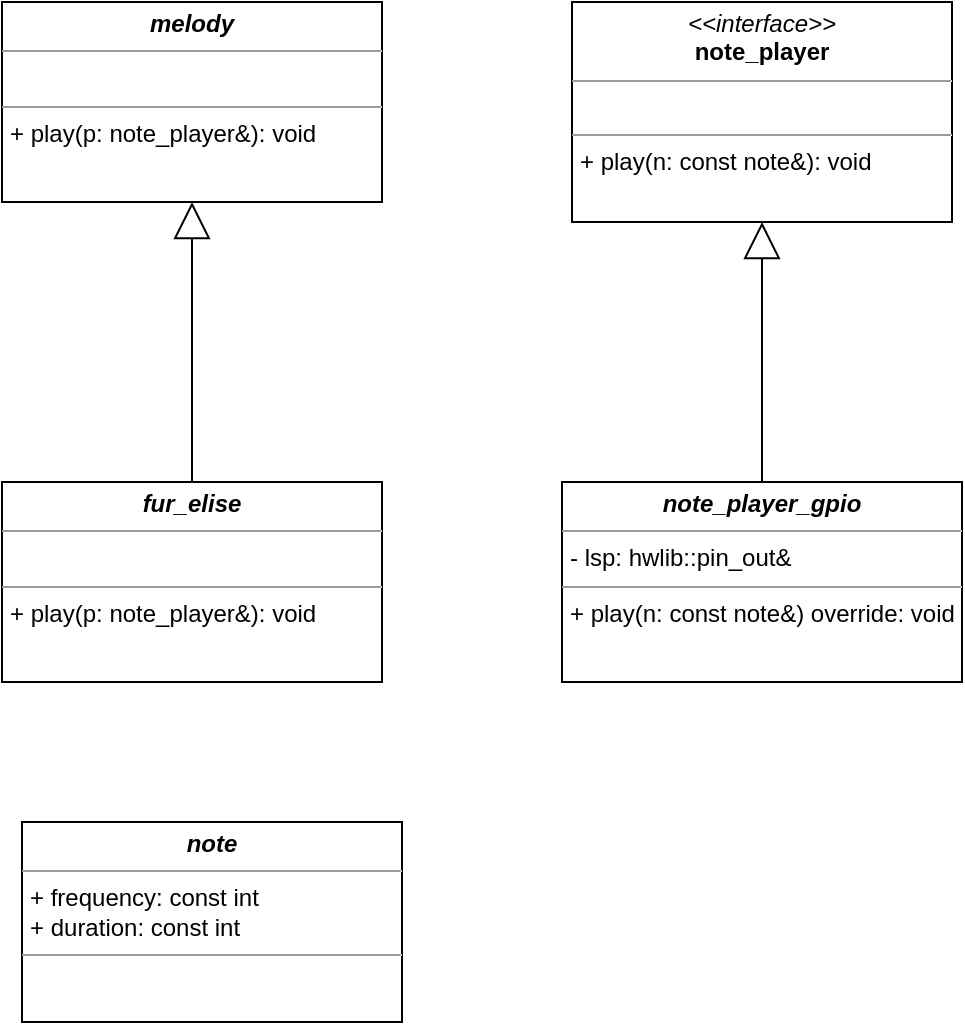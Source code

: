 <mxfile version="12.9.3" type="device"><diagram id="CwfuNIf-s8wXF8HZ8qy8" name="Page-1"><mxGraphModel dx="1422" dy="781" grid="1" gridSize="10" guides="1" tooltips="1" connect="1" arrows="1" fold="1" page="1" pageScale="1" pageWidth="850" pageHeight="1100" math="0" shadow="0"><root><mxCell id="0"/><mxCell id="1" parent="0"/><mxCell id="jqICMQLAnogBWE_0Cpc--5" value="&lt;p style=&quot;margin: 0px ; margin-top: 4px ; text-align: center&quot;&gt;&lt;i&gt;&lt;b&gt;melody&lt;/b&gt;&lt;/i&gt;&lt;/p&gt;&lt;hr size=&quot;1&quot;&gt;&lt;p style=&quot;margin: 0px ; margin-left: 4px&quot;&gt;&lt;br&gt;&lt;/p&gt;&lt;hr size=&quot;1&quot;&gt;&lt;p style=&quot;margin: 0px ; margin-left: 4px&quot;&gt;+ play(p: note_player&amp;amp;): void&lt;/p&gt;" style="verticalAlign=top;align=left;overflow=fill;fontSize=12;fontFamily=Helvetica;html=1;" vertex="1" parent="1"><mxGeometry x="80" y="200" width="190" height="100" as="geometry"/></mxCell><mxCell id="jqICMQLAnogBWE_0Cpc--6" value="&lt;p style=&quot;margin: 0px ; margin-top: 4px ; text-align: center&quot;&gt;&lt;i&gt;&lt;b&gt;fur_elise&lt;/b&gt;&lt;/i&gt;&lt;/p&gt;&lt;hr size=&quot;1&quot;&gt;&lt;p style=&quot;margin: 0px ; margin-left: 4px&quot;&gt;&lt;br&gt;&lt;/p&gt;&lt;hr size=&quot;1&quot;&gt;&lt;p style=&quot;margin: 0px ; margin-left: 4px&quot;&gt;+ play(p: note_player&amp;amp;): void&lt;/p&gt;" style="verticalAlign=top;align=left;overflow=fill;fontSize=12;fontFamily=Helvetica;html=1;" vertex="1" parent="1"><mxGeometry x="80" y="440" width="190" height="100" as="geometry"/></mxCell><mxCell id="jqICMQLAnogBWE_0Cpc--7" value="" style="endArrow=block;endSize=16;endFill=0;html=1;exitX=0.5;exitY=0;exitDx=0;exitDy=0;entryX=0.5;entryY=1;entryDx=0;entryDy=0;" edge="1" parent="1" source="jqICMQLAnogBWE_0Cpc--6" target="jqICMQLAnogBWE_0Cpc--5"><mxGeometry x="0.286" width="160" relative="1" as="geometry"><mxPoint x="250" y="370" as="sourcePoint"/><mxPoint x="410" y="370" as="targetPoint"/><mxPoint as="offset"/></mxGeometry></mxCell><mxCell id="jqICMQLAnogBWE_0Cpc--8" value="&lt;p style=&quot;margin: 0px ; margin-top: 4px ; text-align: center&quot;&gt;&lt;i&gt;&amp;lt;&amp;lt;interface&amp;gt;&amp;gt;&lt;/i&gt;&lt;br&gt;&lt;b&gt;note_player&lt;/b&gt;&lt;/p&gt;&lt;hr size=&quot;1&quot;&gt;&lt;p style=&quot;margin: 0px ; margin-left: 4px&quot;&gt;&lt;br&gt;&lt;/p&gt;&lt;hr size=&quot;1&quot;&gt;&lt;p style=&quot;margin: 0px ; margin-left: 4px&quot;&gt;+ play(n: const note&amp;amp;): void&lt;br&gt;&lt;/p&gt;" style="verticalAlign=top;align=left;overflow=fill;fontSize=12;fontFamily=Helvetica;html=1;" vertex="1" parent="1"><mxGeometry x="365" y="200" width="190" height="110" as="geometry"/></mxCell><mxCell id="jqICMQLAnogBWE_0Cpc--9" value="&lt;p style=&quot;margin: 0px ; margin-top: 4px ; text-align: center&quot;&gt;&lt;i&gt;&lt;b&gt;note&lt;/b&gt;&lt;/i&gt;&lt;/p&gt;&lt;hr size=&quot;1&quot;&gt;&lt;p style=&quot;margin: 0px ; margin-left: 4px&quot;&gt;+ frequency: const int&lt;br&gt;+ duration: const int&lt;/p&gt;&lt;hr size=&quot;1&quot;&gt;&lt;p style=&quot;margin: 0px ; margin-left: 4px&quot;&gt;&lt;br&gt;&lt;/p&gt;" style="verticalAlign=top;align=left;overflow=fill;fontSize=12;fontFamily=Helvetica;html=1;" vertex="1" parent="1"><mxGeometry x="90" y="610" width="190" height="100" as="geometry"/></mxCell><mxCell id="jqICMQLAnogBWE_0Cpc--10" value="&lt;p style=&quot;margin: 0px ; margin-top: 4px ; text-align: center&quot;&gt;&lt;i&gt;&lt;b&gt;note_player_gpio&lt;/b&gt;&lt;/i&gt;&lt;/p&gt;&lt;hr size=&quot;1&quot;&gt;&lt;p style=&quot;margin: 0px ; margin-left: 4px&quot;&gt;- lsp: hwlib::pin_out&amp;amp;&lt;br&gt;&lt;/p&gt;&lt;hr size=&quot;1&quot;&gt;&lt;p style=&quot;margin: 0px ; margin-left: 4px&quot;&gt;+ play(n: const note&amp;amp;) override: void&lt;/p&gt;" style="verticalAlign=top;align=left;overflow=fill;fontSize=12;fontFamily=Helvetica;html=1;" vertex="1" parent="1"><mxGeometry x="360" y="440" width="200" height="100" as="geometry"/></mxCell><mxCell id="jqICMQLAnogBWE_0Cpc--11" value="" style="endArrow=block;endSize=16;endFill=0;html=1;exitX=0.5;exitY=0;exitDx=0;exitDy=0;entryX=0.5;entryY=1;entryDx=0;entryDy=0;" edge="1" parent="1" source="jqICMQLAnogBWE_0Cpc--10" target="jqICMQLAnogBWE_0Cpc--8"><mxGeometry x="0.286" width="160" relative="1" as="geometry"><mxPoint x="325" y="530" as="sourcePoint"/><mxPoint x="325" y="390" as="targetPoint"/><mxPoint as="offset"/></mxGeometry></mxCell></root></mxGraphModel></diagram></mxfile>